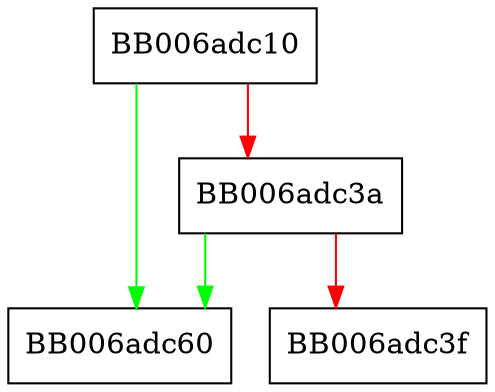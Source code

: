 digraph msblob2key_export_object {
  node [shape="box"];
  graph [splines=ortho];
  BB006adc10 -> BB006adc60 [color="green"];
  BB006adc10 -> BB006adc3a [color="red"];
  BB006adc3a -> BB006adc60 [color="green"];
  BB006adc3a -> BB006adc3f [color="red"];
}